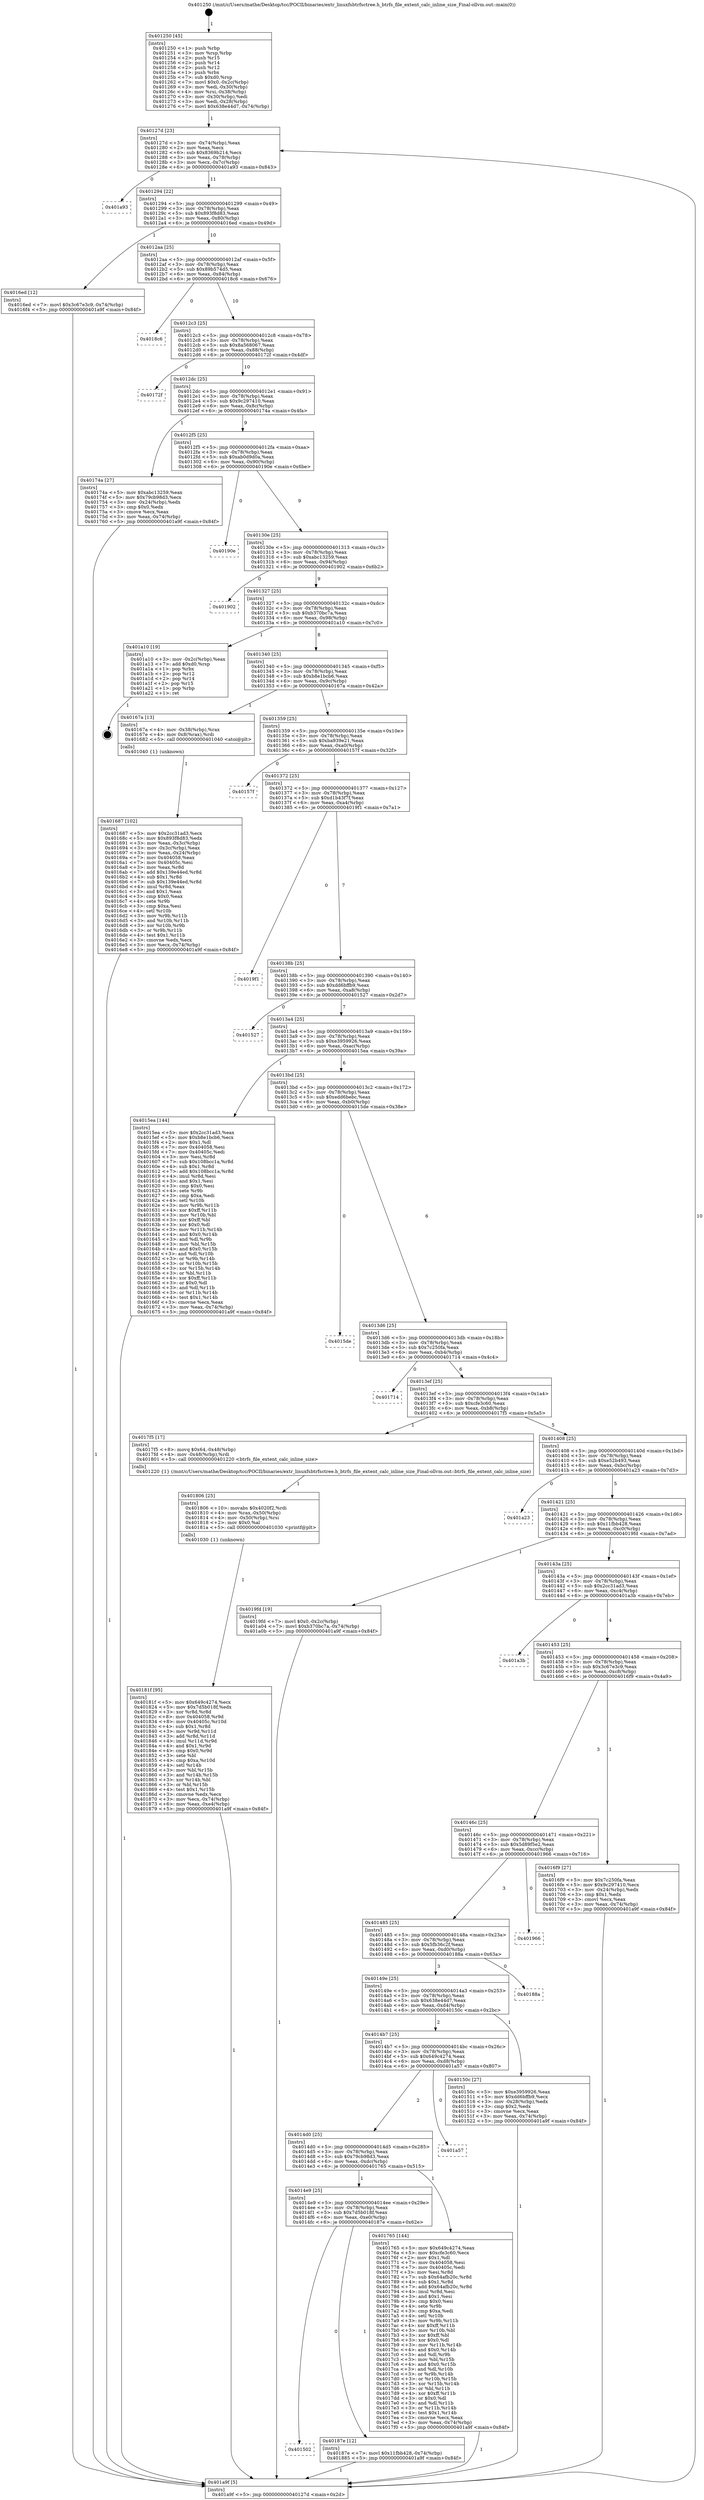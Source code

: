 digraph "0x401250" {
  label = "0x401250 (/mnt/c/Users/mathe/Desktop/tcc/POCII/binaries/extr_linuxfsbtrfsctree.h_btrfs_file_extent_calc_inline_size_Final-ollvm.out::main(0))"
  labelloc = "t"
  node[shape=record]

  Entry [label="",width=0.3,height=0.3,shape=circle,fillcolor=black,style=filled]
  "0x40127d" [label="{
     0x40127d [23]\l
     | [instrs]\l
     &nbsp;&nbsp;0x40127d \<+3\>: mov -0x74(%rbp),%eax\l
     &nbsp;&nbsp;0x401280 \<+2\>: mov %eax,%ecx\l
     &nbsp;&nbsp;0x401282 \<+6\>: sub $0x8369b214,%ecx\l
     &nbsp;&nbsp;0x401288 \<+3\>: mov %eax,-0x78(%rbp)\l
     &nbsp;&nbsp;0x40128b \<+3\>: mov %ecx,-0x7c(%rbp)\l
     &nbsp;&nbsp;0x40128e \<+6\>: je 0000000000401a93 \<main+0x843\>\l
  }"]
  "0x401a93" [label="{
     0x401a93\l
  }", style=dashed]
  "0x401294" [label="{
     0x401294 [22]\l
     | [instrs]\l
     &nbsp;&nbsp;0x401294 \<+5\>: jmp 0000000000401299 \<main+0x49\>\l
     &nbsp;&nbsp;0x401299 \<+3\>: mov -0x78(%rbp),%eax\l
     &nbsp;&nbsp;0x40129c \<+5\>: sub $0x893f8d83,%eax\l
     &nbsp;&nbsp;0x4012a1 \<+3\>: mov %eax,-0x80(%rbp)\l
     &nbsp;&nbsp;0x4012a4 \<+6\>: je 00000000004016ed \<main+0x49d\>\l
  }"]
  Exit [label="",width=0.3,height=0.3,shape=circle,fillcolor=black,style=filled,peripheries=2]
  "0x4016ed" [label="{
     0x4016ed [12]\l
     | [instrs]\l
     &nbsp;&nbsp;0x4016ed \<+7\>: movl $0x3c67e3c9,-0x74(%rbp)\l
     &nbsp;&nbsp;0x4016f4 \<+5\>: jmp 0000000000401a9f \<main+0x84f\>\l
  }"]
  "0x4012aa" [label="{
     0x4012aa [25]\l
     | [instrs]\l
     &nbsp;&nbsp;0x4012aa \<+5\>: jmp 00000000004012af \<main+0x5f\>\l
     &nbsp;&nbsp;0x4012af \<+3\>: mov -0x78(%rbp),%eax\l
     &nbsp;&nbsp;0x4012b2 \<+5\>: sub $0x89b574d5,%eax\l
     &nbsp;&nbsp;0x4012b7 \<+6\>: mov %eax,-0x84(%rbp)\l
     &nbsp;&nbsp;0x4012bd \<+6\>: je 00000000004018c6 \<main+0x676\>\l
  }"]
  "0x401502" [label="{
     0x401502\l
  }", style=dashed]
  "0x4018c6" [label="{
     0x4018c6\l
  }", style=dashed]
  "0x4012c3" [label="{
     0x4012c3 [25]\l
     | [instrs]\l
     &nbsp;&nbsp;0x4012c3 \<+5\>: jmp 00000000004012c8 \<main+0x78\>\l
     &nbsp;&nbsp;0x4012c8 \<+3\>: mov -0x78(%rbp),%eax\l
     &nbsp;&nbsp;0x4012cb \<+5\>: sub $0x8a568067,%eax\l
     &nbsp;&nbsp;0x4012d0 \<+6\>: mov %eax,-0x88(%rbp)\l
     &nbsp;&nbsp;0x4012d6 \<+6\>: je 000000000040172f \<main+0x4df\>\l
  }"]
  "0x40187e" [label="{
     0x40187e [12]\l
     | [instrs]\l
     &nbsp;&nbsp;0x40187e \<+7\>: movl $0x11fbb428,-0x74(%rbp)\l
     &nbsp;&nbsp;0x401885 \<+5\>: jmp 0000000000401a9f \<main+0x84f\>\l
  }"]
  "0x40172f" [label="{
     0x40172f\l
  }", style=dashed]
  "0x4012dc" [label="{
     0x4012dc [25]\l
     | [instrs]\l
     &nbsp;&nbsp;0x4012dc \<+5\>: jmp 00000000004012e1 \<main+0x91\>\l
     &nbsp;&nbsp;0x4012e1 \<+3\>: mov -0x78(%rbp),%eax\l
     &nbsp;&nbsp;0x4012e4 \<+5\>: sub $0x9c297410,%eax\l
     &nbsp;&nbsp;0x4012e9 \<+6\>: mov %eax,-0x8c(%rbp)\l
     &nbsp;&nbsp;0x4012ef \<+6\>: je 000000000040174a \<main+0x4fa\>\l
  }"]
  "0x40181f" [label="{
     0x40181f [95]\l
     | [instrs]\l
     &nbsp;&nbsp;0x40181f \<+5\>: mov $0x649c4274,%ecx\l
     &nbsp;&nbsp;0x401824 \<+5\>: mov $0x7d5b018f,%edx\l
     &nbsp;&nbsp;0x401829 \<+3\>: xor %r8d,%r8d\l
     &nbsp;&nbsp;0x40182c \<+8\>: mov 0x404058,%r9d\l
     &nbsp;&nbsp;0x401834 \<+8\>: mov 0x40405c,%r10d\l
     &nbsp;&nbsp;0x40183c \<+4\>: sub $0x1,%r8d\l
     &nbsp;&nbsp;0x401840 \<+3\>: mov %r9d,%r11d\l
     &nbsp;&nbsp;0x401843 \<+3\>: add %r8d,%r11d\l
     &nbsp;&nbsp;0x401846 \<+4\>: imul %r11d,%r9d\l
     &nbsp;&nbsp;0x40184a \<+4\>: and $0x1,%r9d\l
     &nbsp;&nbsp;0x40184e \<+4\>: cmp $0x0,%r9d\l
     &nbsp;&nbsp;0x401852 \<+3\>: sete %bl\l
     &nbsp;&nbsp;0x401855 \<+4\>: cmp $0xa,%r10d\l
     &nbsp;&nbsp;0x401859 \<+4\>: setl %r14b\l
     &nbsp;&nbsp;0x40185d \<+3\>: mov %bl,%r15b\l
     &nbsp;&nbsp;0x401860 \<+3\>: and %r14b,%r15b\l
     &nbsp;&nbsp;0x401863 \<+3\>: xor %r14b,%bl\l
     &nbsp;&nbsp;0x401866 \<+3\>: or %bl,%r15b\l
     &nbsp;&nbsp;0x401869 \<+4\>: test $0x1,%r15b\l
     &nbsp;&nbsp;0x40186d \<+3\>: cmovne %edx,%ecx\l
     &nbsp;&nbsp;0x401870 \<+3\>: mov %ecx,-0x74(%rbp)\l
     &nbsp;&nbsp;0x401873 \<+6\>: mov %eax,-0xe4(%rbp)\l
     &nbsp;&nbsp;0x401879 \<+5\>: jmp 0000000000401a9f \<main+0x84f\>\l
  }"]
  "0x40174a" [label="{
     0x40174a [27]\l
     | [instrs]\l
     &nbsp;&nbsp;0x40174a \<+5\>: mov $0xabc13259,%eax\l
     &nbsp;&nbsp;0x40174f \<+5\>: mov $0x79cb98d3,%ecx\l
     &nbsp;&nbsp;0x401754 \<+3\>: mov -0x24(%rbp),%edx\l
     &nbsp;&nbsp;0x401757 \<+3\>: cmp $0x0,%edx\l
     &nbsp;&nbsp;0x40175a \<+3\>: cmove %ecx,%eax\l
     &nbsp;&nbsp;0x40175d \<+3\>: mov %eax,-0x74(%rbp)\l
     &nbsp;&nbsp;0x401760 \<+5\>: jmp 0000000000401a9f \<main+0x84f\>\l
  }"]
  "0x4012f5" [label="{
     0x4012f5 [25]\l
     | [instrs]\l
     &nbsp;&nbsp;0x4012f5 \<+5\>: jmp 00000000004012fa \<main+0xaa\>\l
     &nbsp;&nbsp;0x4012fa \<+3\>: mov -0x78(%rbp),%eax\l
     &nbsp;&nbsp;0x4012fd \<+5\>: sub $0xab0d9d0a,%eax\l
     &nbsp;&nbsp;0x401302 \<+6\>: mov %eax,-0x90(%rbp)\l
     &nbsp;&nbsp;0x401308 \<+6\>: je 000000000040190e \<main+0x6be\>\l
  }"]
  "0x401806" [label="{
     0x401806 [25]\l
     | [instrs]\l
     &nbsp;&nbsp;0x401806 \<+10\>: movabs $0x4020f2,%rdi\l
     &nbsp;&nbsp;0x401810 \<+4\>: mov %rax,-0x50(%rbp)\l
     &nbsp;&nbsp;0x401814 \<+4\>: mov -0x50(%rbp),%rsi\l
     &nbsp;&nbsp;0x401818 \<+2\>: mov $0x0,%al\l
     &nbsp;&nbsp;0x40181a \<+5\>: call 0000000000401030 \<printf@plt\>\l
     | [calls]\l
     &nbsp;&nbsp;0x401030 \{1\} (unknown)\l
  }"]
  "0x40190e" [label="{
     0x40190e\l
  }", style=dashed]
  "0x40130e" [label="{
     0x40130e [25]\l
     | [instrs]\l
     &nbsp;&nbsp;0x40130e \<+5\>: jmp 0000000000401313 \<main+0xc3\>\l
     &nbsp;&nbsp;0x401313 \<+3\>: mov -0x78(%rbp),%eax\l
     &nbsp;&nbsp;0x401316 \<+5\>: sub $0xabc13259,%eax\l
     &nbsp;&nbsp;0x40131b \<+6\>: mov %eax,-0x94(%rbp)\l
     &nbsp;&nbsp;0x401321 \<+6\>: je 0000000000401902 \<main+0x6b2\>\l
  }"]
  "0x4014e9" [label="{
     0x4014e9 [25]\l
     | [instrs]\l
     &nbsp;&nbsp;0x4014e9 \<+5\>: jmp 00000000004014ee \<main+0x29e\>\l
     &nbsp;&nbsp;0x4014ee \<+3\>: mov -0x78(%rbp),%eax\l
     &nbsp;&nbsp;0x4014f1 \<+5\>: sub $0x7d5b018f,%eax\l
     &nbsp;&nbsp;0x4014f6 \<+6\>: mov %eax,-0xe0(%rbp)\l
     &nbsp;&nbsp;0x4014fc \<+6\>: je 000000000040187e \<main+0x62e\>\l
  }"]
  "0x401902" [label="{
     0x401902\l
  }", style=dashed]
  "0x401327" [label="{
     0x401327 [25]\l
     | [instrs]\l
     &nbsp;&nbsp;0x401327 \<+5\>: jmp 000000000040132c \<main+0xdc\>\l
     &nbsp;&nbsp;0x40132c \<+3\>: mov -0x78(%rbp),%eax\l
     &nbsp;&nbsp;0x40132f \<+5\>: sub $0xb370bc7a,%eax\l
     &nbsp;&nbsp;0x401334 \<+6\>: mov %eax,-0x98(%rbp)\l
     &nbsp;&nbsp;0x40133a \<+6\>: je 0000000000401a10 \<main+0x7c0\>\l
  }"]
  "0x401765" [label="{
     0x401765 [144]\l
     | [instrs]\l
     &nbsp;&nbsp;0x401765 \<+5\>: mov $0x649c4274,%eax\l
     &nbsp;&nbsp;0x40176a \<+5\>: mov $0xcfe3c60,%ecx\l
     &nbsp;&nbsp;0x40176f \<+2\>: mov $0x1,%dl\l
     &nbsp;&nbsp;0x401771 \<+7\>: mov 0x404058,%esi\l
     &nbsp;&nbsp;0x401778 \<+7\>: mov 0x40405c,%edi\l
     &nbsp;&nbsp;0x40177f \<+3\>: mov %esi,%r8d\l
     &nbsp;&nbsp;0x401782 \<+7\>: sub $0x64afb20c,%r8d\l
     &nbsp;&nbsp;0x401789 \<+4\>: sub $0x1,%r8d\l
     &nbsp;&nbsp;0x40178d \<+7\>: add $0x64afb20c,%r8d\l
     &nbsp;&nbsp;0x401794 \<+4\>: imul %r8d,%esi\l
     &nbsp;&nbsp;0x401798 \<+3\>: and $0x1,%esi\l
     &nbsp;&nbsp;0x40179b \<+3\>: cmp $0x0,%esi\l
     &nbsp;&nbsp;0x40179e \<+4\>: sete %r9b\l
     &nbsp;&nbsp;0x4017a2 \<+3\>: cmp $0xa,%edi\l
     &nbsp;&nbsp;0x4017a5 \<+4\>: setl %r10b\l
     &nbsp;&nbsp;0x4017a9 \<+3\>: mov %r9b,%r11b\l
     &nbsp;&nbsp;0x4017ac \<+4\>: xor $0xff,%r11b\l
     &nbsp;&nbsp;0x4017b0 \<+3\>: mov %r10b,%bl\l
     &nbsp;&nbsp;0x4017b3 \<+3\>: xor $0xff,%bl\l
     &nbsp;&nbsp;0x4017b6 \<+3\>: xor $0x0,%dl\l
     &nbsp;&nbsp;0x4017b9 \<+3\>: mov %r11b,%r14b\l
     &nbsp;&nbsp;0x4017bc \<+4\>: and $0x0,%r14b\l
     &nbsp;&nbsp;0x4017c0 \<+3\>: and %dl,%r9b\l
     &nbsp;&nbsp;0x4017c3 \<+3\>: mov %bl,%r15b\l
     &nbsp;&nbsp;0x4017c6 \<+4\>: and $0x0,%r15b\l
     &nbsp;&nbsp;0x4017ca \<+3\>: and %dl,%r10b\l
     &nbsp;&nbsp;0x4017cd \<+3\>: or %r9b,%r14b\l
     &nbsp;&nbsp;0x4017d0 \<+3\>: or %r10b,%r15b\l
     &nbsp;&nbsp;0x4017d3 \<+3\>: xor %r15b,%r14b\l
     &nbsp;&nbsp;0x4017d6 \<+3\>: or %bl,%r11b\l
     &nbsp;&nbsp;0x4017d9 \<+4\>: xor $0xff,%r11b\l
     &nbsp;&nbsp;0x4017dd \<+3\>: or $0x0,%dl\l
     &nbsp;&nbsp;0x4017e0 \<+3\>: and %dl,%r11b\l
     &nbsp;&nbsp;0x4017e3 \<+3\>: or %r11b,%r14b\l
     &nbsp;&nbsp;0x4017e6 \<+4\>: test $0x1,%r14b\l
     &nbsp;&nbsp;0x4017ea \<+3\>: cmovne %ecx,%eax\l
     &nbsp;&nbsp;0x4017ed \<+3\>: mov %eax,-0x74(%rbp)\l
     &nbsp;&nbsp;0x4017f0 \<+5\>: jmp 0000000000401a9f \<main+0x84f\>\l
  }"]
  "0x401a10" [label="{
     0x401a10 [19]\l
     | [instrs]\l
     &nbsp;&nbsp;0x401a10 \<+3\>: mov -0x2c(%rbp),%eax\l
     &nbsp;&nbsp;0x401a13 \<+7\>: add $0xd0,%rsp\l
     &nbsp;&nbsp;0x401a1a \<+1\>: pop %rbx\l
     &nbsp;&nbsp;0x401a1b \<+2\>: pop %r12\l
     &nbsp;&nbsp;0x401a1d \<+2\>: pop %r14\l
     &nbsp;&nbsp;0x401a1f \<+2\>: pop %r15\l
     &nbsp;&nbsp;0x401a21 \<+1\>: pop %rbp\l
     &nbsp;&nbsp;0x401a22 \<+1\>: ret\l
  }"]
  "0x401340" [label="{
     0x401340 [25]\l
     | [instrs]\l
     &nbsp;&nbsp;0x401340 \<+5\>: jmp 0000000000401345 \<main+0xf5\>\l
     &nbsp;&nbsp;0x401345 \<+3\>: mov -0x78(%rbp),%eax\l
     &nbsp;&nbsp;0x401348 \<+5\>: sub $0xb8e1bcb6,%eax\l
     &nbsp;&nbsp;0x40134d \<+6\>: mov %eax,-0x9c(%rbp)\l
     &nbsp;&nbsp;0x401353 \<+6\>: je 000000000040167a \<main+0x42a\>\l
  }"]
  "0x4014d0" [label="{
     0x4014d0 [25]\l
     | [instrs]\l
     &nbsp;&nbsp;0x4014d0 \<+5\>: jmp 00000000004014d5 \<main+0x285\>\l
     &nbsp;&nbsp;0x4014d5 \<+3\>: mov -0x78(%rbp),%eax\l
     &nbsp;&nbsp;0x4014d8 \<+5\>: sub $0x79cb98d3,%eax\l
     &nbsp;&nbsp;0x4014dd \<+6\>: mov %eax,-0xdc(%rbp)\l
     &nbsp;&nbsp;0x4014e3 \<+6\>: je 0000000000401765 \<main+0x515\>\l
  }"]
  "0x40167a" [label="{
     0x40167a [13]\l
     | [instrs]\l
     &nbsp;&nbsp;0x40167a \<+4\>: mov -0x38(%rbp),%rax\l
     &nbsp;&nbsp;0x40167e \<+4\>: mov 0x8(%rax),%rdi\l
     &nbsp;&nbsp;0x401682 \<+5\>: call 0000000000401040 \<atoi@plt\>\l
     | [calls]\l
     &nbsp;&nbsp;0x401040 \{1\} (unknown)\l
  }"]
  "0x401359" [label="{
     0x401359 [25]\l
     | [instrs]\l
     &nbsp;&nbsp;0x401359 \<+5\>: jmp 000000000040135e \<main+0x10e\>\l
     &nbsp;&nbsp;0x40135e \<+3\>: mov -0x78(%rbp),%eax\l
     &nbsp;&nbsp;0x401361 \<+5\>: sub $0xba939e21,%eax\l
     &nbsp;&nbsp;0x401366 \<+6\>: mov %eax,-0xa0(%rbp)\l
     &nbsp;&nbsp;0x40136c \<+6\>: je 000000000040157f \<main+0x32f\>\l
  }"]
  "0x401a57" [label="{
     0x401a57\l
  }", style=dashed]
  "0x40157f" [label="{
     0x40157f\l
  }", style=dashed]
  "0x401372" [label="{
     0x401372 [25]\l
     | [instrs]\l
     &nbsp;&nbsp;0x401372 \<+5\>: jmp 0000000000401377 \<main+0x127\>\l
     &nbsp;&nbsp;0x401377 \<+3\>: mov -0x78(%rbp),%eax\l
     &nbsp;&nbsp;0x40137a \<+5\>: sub $0xd1b43f7f,%eax\l
     &nbsp;&nbsp;0x40137f \<+6\>: mov %eax,-0xa4(%rbp)\l
     &nbsp;&nbsp;0x401385 \<+6\>: je 00000000004019f1 \<main+0x7a1\>\l
  }"]
  "0x401687" [label="{
     0x401687 [102]\l
     | [instrs]\l
     &nbsp;&nbsp;0x401687 \<+5\>: mov $0x2cc31ad3,%ecx\l
     &nbsp;&nbsp;0x40168c \<+5\>: mov $0x893f8d83,%edx\l
     &nbsp;&nbsp;0x401691 \<+3\>: mov %eax,-0x3c(%rbp)\l
     &nbsp;&nbsp;0x401694 \<+3\>: mov -0x3c(%rbp),%eax\l
     &nbsp;&nbsp;0x401697 \<+3\>: mov %eax,-0x24(%rbp)\l
     &nbsp;&nbsp;0x40169a \<+7\>: mov 0x404058,%eax\l
     &nbsp;&nbsp;0x4016a1 \<+7\>: mov 0x40405c,%esi\l
     &nbsp;&nbsp;0x4016a8 \<+3\>: mov %eax,%r8d\l
     &nbsp;&nbsp;0x4016ab \<+7\>: add $0x139e44ed,%r8d\l
     &nbsp;&nbsp;0x4016b2 \<+4\>: sub $0x1,%r8d\l
     &nbsp;&nbsp;0x4016b6 \<+7\>: sub $0x139e44ed,%r8d\l
     &nbsp;&nbsp;0x4016bd \<+4\>: imul %r8d,%eax\l
     &nbsp;&nbsp;0x4016c1 \<+3\>: and $0x1,%eax\l
     &nbsp;&nbsp;0x4016c4 \<+3\>: cmp $0x0,%eax\l
     &nbsp;&nbsp;0x4016c7 \<+4\>: sete %r9b\l
     &nbsp;&nbsp;0x4016cb \<+3\>: cmp $0xa,%esi\l
     &nbsp;&nbsp;0x4016ce \<+4\>: setl %r10b\l
     &nbsp;&nbsp;0x4016d2 \<+3\>: mov %r9b,%r11b\l
     &nbsp;&nbsp;0x4016d5 \<+3\>: and %r10b,%r11b\l
     &nbsp;&nbsp;0x4016d8 \<+3\>: xor %r10b,%r9b\l
     &nbsp;&nbsp;0x4016db \<+3\>: or %r9b,%r11b\l
     &nbsp;&nbsp;0x4016de \<+4\>: test $0x1,%r11b\l
     &nbsp;&nbsp;0x4016e2 \<+3\>: cmovne %edx,%ecx\l
     &nbsp;&nbsp;0x4016e5 \<+3\>: mov %ecx,-0x74(%rbp)\l
     &nbsp;&nbsp;0x4016e8 \<+5\>: jmp 0000000000401a9f \<main+0x84f\>\l
  }"]
  "0x4019f1" [label="{
     0x4019f1\l
  }", style=dashed]
  "0x40138b" [label="{
     0x40138b [25]\l
     | [instrs]\l
     &nbsp;&nbsp;0x40138b \<+5\>: jmp 0000000000401390 \<main+0x140\>\l
     &nbsp;&nbsp;0x401390 \<+3\>: mov -0x78(%rbp),%eax\l
     &nbsp;&nbsp;0x401393 \<+5\>: sub $0xdd6bffb9,%eax\l
     &nbsp;&nbsp;0x401398 \<+6\>: mov %eax,-0xa8(%rbp)\l
     &nbsp;&nbsp;0x40139e \<+6\>: je 0000000000401527 \<main+0x2d7\>\l
  }"]
  "0x401250" [label="{
     0x401250 [45]\l
     | [instrs]\l
     &nbsp;&nbsp;0x401250 \<+1\>: push %rbp\l
     &nbsp;&nbsp;0x401251 \<+3\>: mov %rsp,%rbp\l
     &nbsp;&nbsp;0x401254 \<+2\>: push %r15\l
     &nbsp;&nbsp;0x401256 \<+2\>: push %r14\l
     &nbsp;&nbsp;0x401258 \<+2\>: push %r12\l
     &nbsp;&nbsp;0x40125a \<+1\>: push %rbx\l
     &nbsp;&nbsp;0x40125b \<+7\>: sub $0xd0,%rsp\l
     &nbsp;&nbsp;0x401262 \<+7\>: movl $0x0,-0x2c(%rbp)\l
     &nbsp;&nbsp;0x401269 \<+3\>: mov %edi,-0x30(%rbp)\l
     &nbsp;&nbsp;0x40126c \<+4\>: mov %rsi,-0x38(%rbp)\l
     &nbsp;&nbsp;0x401270 \<+3\>: mov -0x30(%rbp),%edi\l
     &nbsp;&nbsp;0x401273 \<+3\>: mov %edi,-0x28(%rbp)\l
     &nbsp;&nbsp;0x401276 \<+7\>: movl $0x638e44d7,-0x74(%rbp)\l
  }"]
  "0x401527" [label="{
     0x401527\l
  }", style=dashed]
  "0x4013a4" [label="{
     0x4013a4 [25]\l
     | [instrs]\l
     &nbsp;&nbsp;0x4013a4 \<+5\>: jmp 00000000004013a9 \<main+0x159\>\l
     &nbsp;&nbsp;0x4013a9 \<+3\>: mov -0x78(%rbp),%eax\l
     &nbsp;&nbsp;0x4013ac \<+5\>: sub $0xe3959926,%eax\l
     &nbsp;&nbsp;0x4013b1 \<+6\>: mov %eax,-0xac(%rbp)\l
     &nbsp;&nbsp;0x4013b7 \<+6\>: je 00000000004015ea \<main+0x39a\>\l
  }"]
  "0x401a9f" [label="{
     0x401a9f [5]\l
     | [instrs]\l
     &nbsp;&nbsp;0x401a9f \<+5\>: jmp 000000000040127d \<main+0x2d\>\l
  }"]
  "0x4015ea" [label="{
     0x4015ea [144]\l
     | [instrs]\l
     &nbsp;&nbsp;0x4015ea \<+5\>: mov $0x2cc31ad3,%eax\l
     &nbsp;&nbsp;0x4015ef \<+5\>: mov $0xb8e1bcb6,%ecx\l
     &nbsp;&nbsp;0x4015f4 \<+2\>: mov $0x1,%dl\l
     &nbsp;&nbsp;0x4015f6 \<+7\>: mov 0x404058,%esi\l
     &nbsp;&nbsp;0x4015fd \<+7\>: mov 0x40405c,%edi\l
     &nbsp;&nbsp;0x401604 \<+3\>: mov %esi,%r8d\l
     &nbsp;&nbsp;0x401607 \<+7\>: sub $0x108bcc1a,%r8d\l
     &nbsp;&nbsp;0x40160e \<+4\>: sub $0x1,%r8d\l
     &nbsp;&nbsp;0x401612 \<+7\>: add $0x108bcc1a,%r8d\l
     &nbsp;&nbsp;0x401619 \<+4\>: imul %r8d,%esi\l
     &nbsp;&nbsp;0x40161d \<+3\>: and $0x1,%esi\l
     &nbsp;&nbsp;0x401620 \<+3\>: cmp $0x0,%esi\l
     &nbsp;&nbsp;0x401623 \<+4\>: sete %r9b\l
     &nbsp;&nbsp;0x401627 \<+3\>: cmp $0xa,%edi\l
     &nbsp;&nbsp;0x40162a \<+4\>: setl %r10b\l
     &nbsp;&nbsp;0x40162e \<+3\>: mov %r9b,%r11b\l
     &nbsp;&nbsp;0x401631 \<+4\>: xor $0xff,%r11b\l
     &nbsp;&nbsp;0x401635 \<+3\>: mov %r10b,%bl\l
     &nbsp;&nbsp;0x401638 \<+3\>: xor $0xff,%bl\l
     &nbsp;&nbsp;0x40163b \<+3\>: xor $0x0,%dl\l
     &nbsp;&nbsp;0x40163e \<+3\>: mov %r11b,%r14b\l
     &nbsp;&nbsp;0x401641 \<+4\>: and $0x0,%r14b\l
     &nbsp;&nbsp;0x401645 \<+3\>: and %dl,%r9b\l
     &nbsp;&nbsp;0x401648 \<+3\>: mov %bl,%r15b\l
     &nbsp;&nbsp;0x40164b \<+4\>: and $0x0,%r15b\l
     &nbsp;&nbsp;0x40164f \<+3\>: and %dl,%r10b\l
     &nbsp;&nbsp;0x401652 \<+3\>: or %r9b,%r14b\l
     &nbsp;&nbsp;0x401655 \<+3\>: or %r10b,%r15b\l
     &nbsp;&nbsp;0x401658 \<+3\>: xor %r15b,%r14b\l
     &nbsp;&nbsp;0x40165b \<+3\>: or %bl,%r11b\l
     &nbsp;&nbsp;0x40165e \<+4\>: xor $0xff,%r11b\l
     &nbsp;&nbsp;0x401662 \<+3\>: or $0x0,%dl\l
     &nbsp;&nbsp;0x401665 \<+3\>: and %dl,%r11b\l
     &nbsp;&nbsp;0x401668 \<+3\>: or %r11b,%r14b\l
     &nbsp;&nbsp;0x40166b \<+4\>: test $0x1,%r14b\l
     &nbsp;&nbsp;0x40166f \<+3\>: cmovne %ecx,%eax\l
     &nbsp;&nbsp;0x401672 \<+3\>: mov %eax,-0x74(%rbp)\l
     &nbsp;&nbsp;0x401675 \<+5\>: jmp 0000000000401a9f \<main+0x84f\>\l
  }"]
  "0x4013bd" [label="{
     0x4013bd [25]\l
     | [instrs]\l
     &nbsp;&nbsp;0x4013bd \<+5\>: jmp 00000000004013c2 \<main+0x172\>\l
     &nbsp;&nbsp;0x4013c2 \<+3\>: mov -0x78(%rbp),%eax\l
     &nbsp;&nbsp;0x4013c5 \<+5\>: sub $0xedd6bebc,%eax\l
     &nbsp;&nbsp;0x4013ca \<+6\>: mov %eax,-0xb0(%rbp)\l
     &nbsp;&nbsp;0x4013d0 \<+6\>: je 00000000004015de \<main+0x38e\>\l
  }"]
  "0x4014b7" [label="{
     0x4014b7 [25]\l
     | [instrs]\l
     &nbsp;&nbsp;0x4014b7 \<+5\>: jmp 00000000004014bc \<main+0x26c\>\l
     &nbsp;&nbsp;0x4014bc \<+3\>: mov -0x78(%rbp),%eax\l
     &nbsp;&nbsp;0x4014bf \<+5\>: sub $0x649c4274,%eax\l
     &nbsp;&nbsp;0x4014c4 \<+6\>: mov %eax,-0xd8(%rbp)\l
     &nbsp;&nbsp;0x4014ca \<+6\>: je 0000000000401a57 \<main+0x807\>\l
  }"]
  "0x4015de" [label="{
     0x4015de\l
  }", style=dashed]
  "0x4013d6" [label="{
     0x4013d6 [25]\l
     | [instrs]\l
     &nbsp;&nbsp;0x4013d6 \<+5\>: jmp 00000000004013db \<main+0x18b\>\l
     &nbsp;&nbsp;0x4013db \<+3\>: mov -0x78(%rbp),%eax\l
     &nbsp;&nbsp;0x4013de \<+5\>: sub $0x7c250fa,%eax\l
     &nbsp;&nbsp;0x4013e3 \<+6\>: mov %eax,-0xb4(%rbp)\l
     &nbsp;&nbsp;0x4013e9 \<+6\>: je 0000000000401714 \<main+0x4c4\>\l
  }"]
  "0x40150c" [label="{
     0x40150c [27]\l
     | [instrs]\l
     &nbsp;&nbsp;0x40150c \<+5\>: mov $0xe3959926,%eax\l
     &nbsp;&nbsp;0x401511 \<+5\>: mov $0xdd6bffb9,%ecx\l
     &nbsp;&nbsp;0x401516 \<+3\>: mov -0x28(%rbp),%edx\l
     &nbsp;&nbsp;0x401519 \<+3\>: cmp $0x2,%edx\l
     &nbsp;&nbsp;0x40151c \<+3\>: cmovne %ecx,%eax\l
     &nbsp;&nbsp;0x40151f \<+3\>: mov %eax,-0x74(%rbp)\l
     &nbsp;&nbsp;0x401522 \<+5\>: jmp 0000000000401a9f \<main+0x84f\>\l
  }"]
  "0x401714" [label="{
     0x401714\l
  }", style=dashed]
  "0x4013ef" [label="{
     0x4013ef [25]\l
     | [instrs]\l
     &nbsp;&nbsp;0x4013ef \<+5\>: jmp 00000000004013f4 \<main+0x1a4\>\l
     &nbsp;&nbsp;0x4013f4 \<+3\>: mov -0x78(%rbp),%eax\l
     &nbsp;&nbsp;0x4013f7 \<+5\>: sub $0xcfe3c60,%eax\l
     &nbsp;&nbsp;0x4013fc \<+6\>: mov %eax,-0xb8(%rbp)\l
     &nbsp;&nbsp;0x401402 \<+6\>: je 00000000004017f5 \<main+0x5a5\>\l
  }"]
  "0x40149e" [label="{
     0x40149e [25]\l
     | [instrs]\l
     &nbsp;&nbsp;0x40149e \<+5\>: jmp 00000000004014a3 \<main+0x253\>\l
     &nbsp;&nbsp;0x4014a3 \<+3\>: mov -0x78(%rbp),%eax\l
     &nbsp;&nbsp;0x4014a6 \<+5\>: sub $0x638e44d7,%eax\l
     &nbsp;&nbsp;0x4014ab \<+6\>: mov %eax,-0xd4(%rbp)\l
     &nbsp;&nbsp;0x4014b1 \<+6\>: je 000000000040150c \<main+0x2bc\>\l
  }"]
  "0x4017f5" [label="{
     0x4017f5 [17]\l
     | [instrs]\l
     &nbsp;&nbsp;0x4017f5 \<+8\>: movq $0x64,-0x48(%rbp)\l
     &nbsp;&nbsp;0x4017fd \<+4\>: mov -0x48(%rbp),%rdi\l
     &nbsp;&nbsp;0x401801 \<+5\>: call 0000000000401220 \<btrfs_file_extent_calc_inline_size\>\l
     | [calls]\l
     &nbsp;&nbsp;0x401220 \{1\} (/mnt/c/Users/mathe/Desktop/tcc/POCII/binaries/extr_linuxfsbtrfsctree.h_btrfs_file_extent_calc_inline_size_Final-ollvm.out::btrfs_file_extent_calc_inline_size)\l
  }"]
  "0x401408" [label="{
     0x401408 [25]\l
     | [instrs]\l
     &nbsp;&nbsp;0x401408 \<+5\>: jmp 000000000040140d \<main+0x1bd\>\l
     &nbsp;&nbsp;0x40140d \<+3\>: mov -0x78(%rbp),%eax\l
     &nbsp;&nbsp;0x401410 \<+5\>: sub $0xe52b493,%eax\l
     &nbsp;&nbsp;0x401415 \<+6\>: mov %eax,-0xbc(%rbp)\l
     &nbsp;&nbsp;0x40141b \<+6\>: je 0000000000401a23 \<main+0x7d3\>\l
  }"]
  "0x40188a" [label="{
     0x40188a\l
  }", style=dashed]
  "0x401a23" [label="{
     0x401a23\l
  }", style=dashed]
  "0x401421" [label="{
     0x401421 [25]\l
     | [instrs]\l
     &nbsp;&nbsp;0x401421 \<+5\>: jmp 0000000000401426 \<main+0x1d6\>\l
     &nbsp;&nbsp;0x401426 \<+3\>: mov -0x78(%rbp),%eax\l
     &nbsp;&nbsp;0x401429 \<+5\>: sub $0x11fbb428,%eax\l
     &nbsp;&nbsp;0x40142e \<+6\>: mov %eax,-0xc0(%rbp)\l
     &nbsp;&nbsp;0x401434 \<+6\>: je 00000000004019fd \<main+0x7ad\>\l
  }"]
  "0x401485" [label="{
     0x401485 [25]\l
     | [instrs]\l
     &nbsp;&nbsp;0x401485 \<+5\>: jmp 000000000040148a \<main+0x23a\>\l
     &nbsp;&nbsp;0x40148a \<+3\>: mov -0x78(%rbp),%eax\l
     &nbsp;&nbsp;0x40148d \<+5\>: sub $0x5fb36c2f,%eax\l
     &nbsp;&nbsp;0x401492 \<+6\>: mov %eax,-0xd0(%rbp)\l
     &nbsp;&nbsp;0x401498 \<+6\>: je 000000000040188a \<main+0x63a\>\l
  }"]
  "0x4019fd" [label="{
     0x4019fd [19]\l
     | [instrs]\l
     &nbsp;&nbsp;0x4019fd \<+7\>: movl $0x0,-0x2c(%rbp)\l
     &nbsp;&nbsp;0x401a04 \<+7\>: movl $0xb370bc7a,-0x74(%rbp)\l
     &nbsp;&nbsp;0x401a0b \<+5\>: jmp 0000000000401a9f \<main+0x84f\>\l
  }"]
  "0x40143a" [label="{
     0x40143a [25]\l
     | [instrs]\l
     &nbsp;&nbsp;0x40143a \<+5\>: jmp 000000000040143f \<main+0x1ef\>\l
     &nbsp;&nbsp;0x40143f \<+3\>: mov -0x78(%rbp),%eax\l
     &nbsp;&nbsp;0x401442 \<+5\>: sub $0x2cc31ad3,%eax\l
     &nbsp;&nbsp;0x401447 \<+6\>: mov %eax,-0xc4(%rbp)\l
     &nbsp;&nbsp;0x40144d \<+6\>: je 0000000000401a3b \<main+0x7eb\>\l
  }"]
  "0x401966" [label="{
     0x401966\l
  }", style=dashed]
  "0x401a3b" [label="{
     0x401a3b\l
  }", style=dashed]
  "0x401453" [label="{
     0x401453 [25]\l
     | [instrs]\l
     &nbsp;&nbsp;0x401453 \<+5\>: jmp 0000000000401458 \<main+0x208\>\l
     &nbsp;&nbsp;0x401458 \<+3\>: mov -0x78(%rbp),%eax\l
     &nbsp;&nbsp;0x40145b \<+5\>: sub $0x3c67e3c9,%eax\l
     &nbsp;&nbsp;0x401460 \<+6\>: mov %eax,-0xc8(%rbp)\l
     &nbsp;&nbsp;0x401466 \<+6\>: je 00000000004016f9 \<main+0x4a9\>\l
  }"]
  "0x40146c" [label="{
     0x40146c [25]\l
     | [instrs]\l
     &nbsp;&nbsp;0x40146c \<+5\>: jmp 0000000000401471 \<main+0x221\>\l
     &nbsp;&nbsp;0x401471 \<+3\>: mov -0x78(%rbp),%eax\l
     &nbsp;&nbsp;0x401474 \<+5\>: sub $0x5d89f5e2,%eax\l
     &nbsp;&nbsp;0x401479 \<+6\>: mov %eax,-0xcc(%rbp)\l
     &nbsp;&nbsp;0x40147f \<+6\>: je 0000000000401966 \<main+0x716\>\l
  }"]
  "0x4016f9" [label="{
     0x4016f9 [27]\l
     | [instrs]\l
     &nbsp;&nbsp;0x4016f9 \<+5\>: mov $0x7c250fa,%eax\l
     &nbsp;&nbsp;0x4016fe \<+5\>: mov $0x9c297410,%ecx\l
     &nbsp;&nbsp;0x401703 \<+3\>: mov -0x24(%rbp),%edx\l
     &nbsp;&nbsp;0x401706 \<+3\>: cmp $0x1,%edx\l
     &nbsp;&nbsp;0x401709 \<+3\>: cmovl %ecx,%eax\l
     &nbsp;&nbsp;0x40170c \<+3\>: mov %eax,-0x74(%rbp)\l
     &nbsp;&nbsp;0x40170f \<+5\>: jmp 0000000000401a9f \<main+0x84f\>\l
  }"]
  Entry -> "0x401250" [label=" 1"]
  "0x40127d" -> "0x401a93" [label=" 0"]
  "0x40127d" -> "0x401294" [label=" 11"]
  "0x401a10" -> Exit [label=" 1"]
  "0x401294" -> "0x4016ed" [label=" 1"]
  "0x401294" -> "0x4012aa" [label=" 10"]
  "0x4019fd" -> "0x401a9f" [label=" 1"]
  "0x4012aa" -> "0x4018c6" [label=" 0"]
  "0x4012aa" -> "0x4012c3" [label=" 10"]
  "0x40187e" -> "0x401a9f" [label=" 1"]
  "0x4012c3" -> "0x40172f" [label=" 0"]
  "0x4012c3" -> "0x4012dc" [label=" 10"]
  "0x4014e9" -> "0x401502" [label=" 0"]
  "0x4012dc" -> "0x40174a" [label=" 1"]
  "0x4012dc" -> "0x4012f5" [label=" 9"]
  "0x4014e9" -> "0x40187e" [label=" 1"]
  "0x4012f5" -> "0x40190e" [label=" 0"]
  "0x4012f5" -> "0x40130e" [label=" 9"]
  "0x40181f" -> "0x401a9f" [label=" 1"]
  "0x40130e" -> "0x401902" [label=" 0"]
  "0x40130e" -> "0x401327" [label=" 9"]
  "0x401806" -> "0x40181f" [label=" 1"]
  "0x401327" -> "0x401a10" [label=" 1"]
  "0x401327" -> "0x401340" [label=" 8"]
  "0x4017f5" -> "0x401806" [label=" 1"]
  "0x401340" -> "0x40167a" [label=" 1"]
  "0x401340" -> "0x401359" [label=" 7"]
  "0x4014d0" -> "0x4014e9" [label=" 1"]
  "0x401359" -> "0x40157f" [label=" 0"]
  "0x401359" -> "0x401372" [label=" 7"]
  "0x4014d0" -> "0x401765" [label=" 1"]
  "0x401372" -> "0x4019f1" [label=" 0"]
  "0x401372" -> "0x40138b" [label=" 7"]
  "0x4014b7" -> "0x4014d0" [label=" 2"]
  "0x40138b" -> "0x401527" [label=" 0"]
  "0x40138b" -> "0x4013a4" [label=" 7"]
  "0x4014b7" -> "0x401a57" [label=" 0"]
  "0x4013a4" -> "0x4015ea" [label=" 1"]
  "0x4013a4" -> "0x4013bd" [label=" 6"]
  "0x401765" -> "0x401a9f" [label=" 1"]
  "0x4013bd" -> "0x4015de" [label=" 0"]
  "0x4013bd" -> "0x4013d6" [label=" 6"]
  "0x40174a" -> "0x401a9f" [label=" 1"]
  "0x4013d6" -> "0x401714" [label=" 0"]
  "0x4013d6" -> "0x4013ef" [label=" 6"]
  "0x4016f9" -> "0x401a9f" [label=" 1"]
  "0x4013ef" -> "0x4017f5" [label=" 1"]
  "0x4013ef" -> "0x401408" [label=" 5"]
  "0x401687" -> "0x401a9f" [label=" 1"]
  "0x401408" -> "0x401a23" [label=" 0"]
  "0x401408" -> "0x401421" [label=" 5"]
  "0x40167a" -> "0x401687" [label=" 1"]
  "0x401421" -> "0x4019fd" [label=" 1"]
  "0x401421" -> "0x40143a" [label=" 4"]
  "0x401a9f" -> "0x40127d" [label=" 10"]
  "0x40143a" -> "0x401a3b" [label=" 0"]
  "0x40143a" -> "0x401453" [label=" 4"]
  "0x401250" -> "0x40127d" [label=" 1"]
  "0x401453" -> "0x4016f9" [label=" 1"]
  "0x401453" -> "0x40146c" [label=" 3"]
  "0x40150c" -> "0x401a9f" [label=" 1"]
  "0x40146c" -> "0x401966" [label=" 0"]
  "0x40146c" -> "0x401485" [label=" 3"]
  "0x4015ea" -> "0x401a9f" [label=" 1"]
  "0x401485" -> "0x40188a" [label=" 0"]
  "0x401485" -> "0x40149e" [label=" 3"]
  "0x4016ed" -> "0x401a9f" [label=" 1"]
  "0x40149e" -> "0x40150c" [label=" 1"]
  "0x40149e" -> "0x4014b7" [label=" 2"]
}
